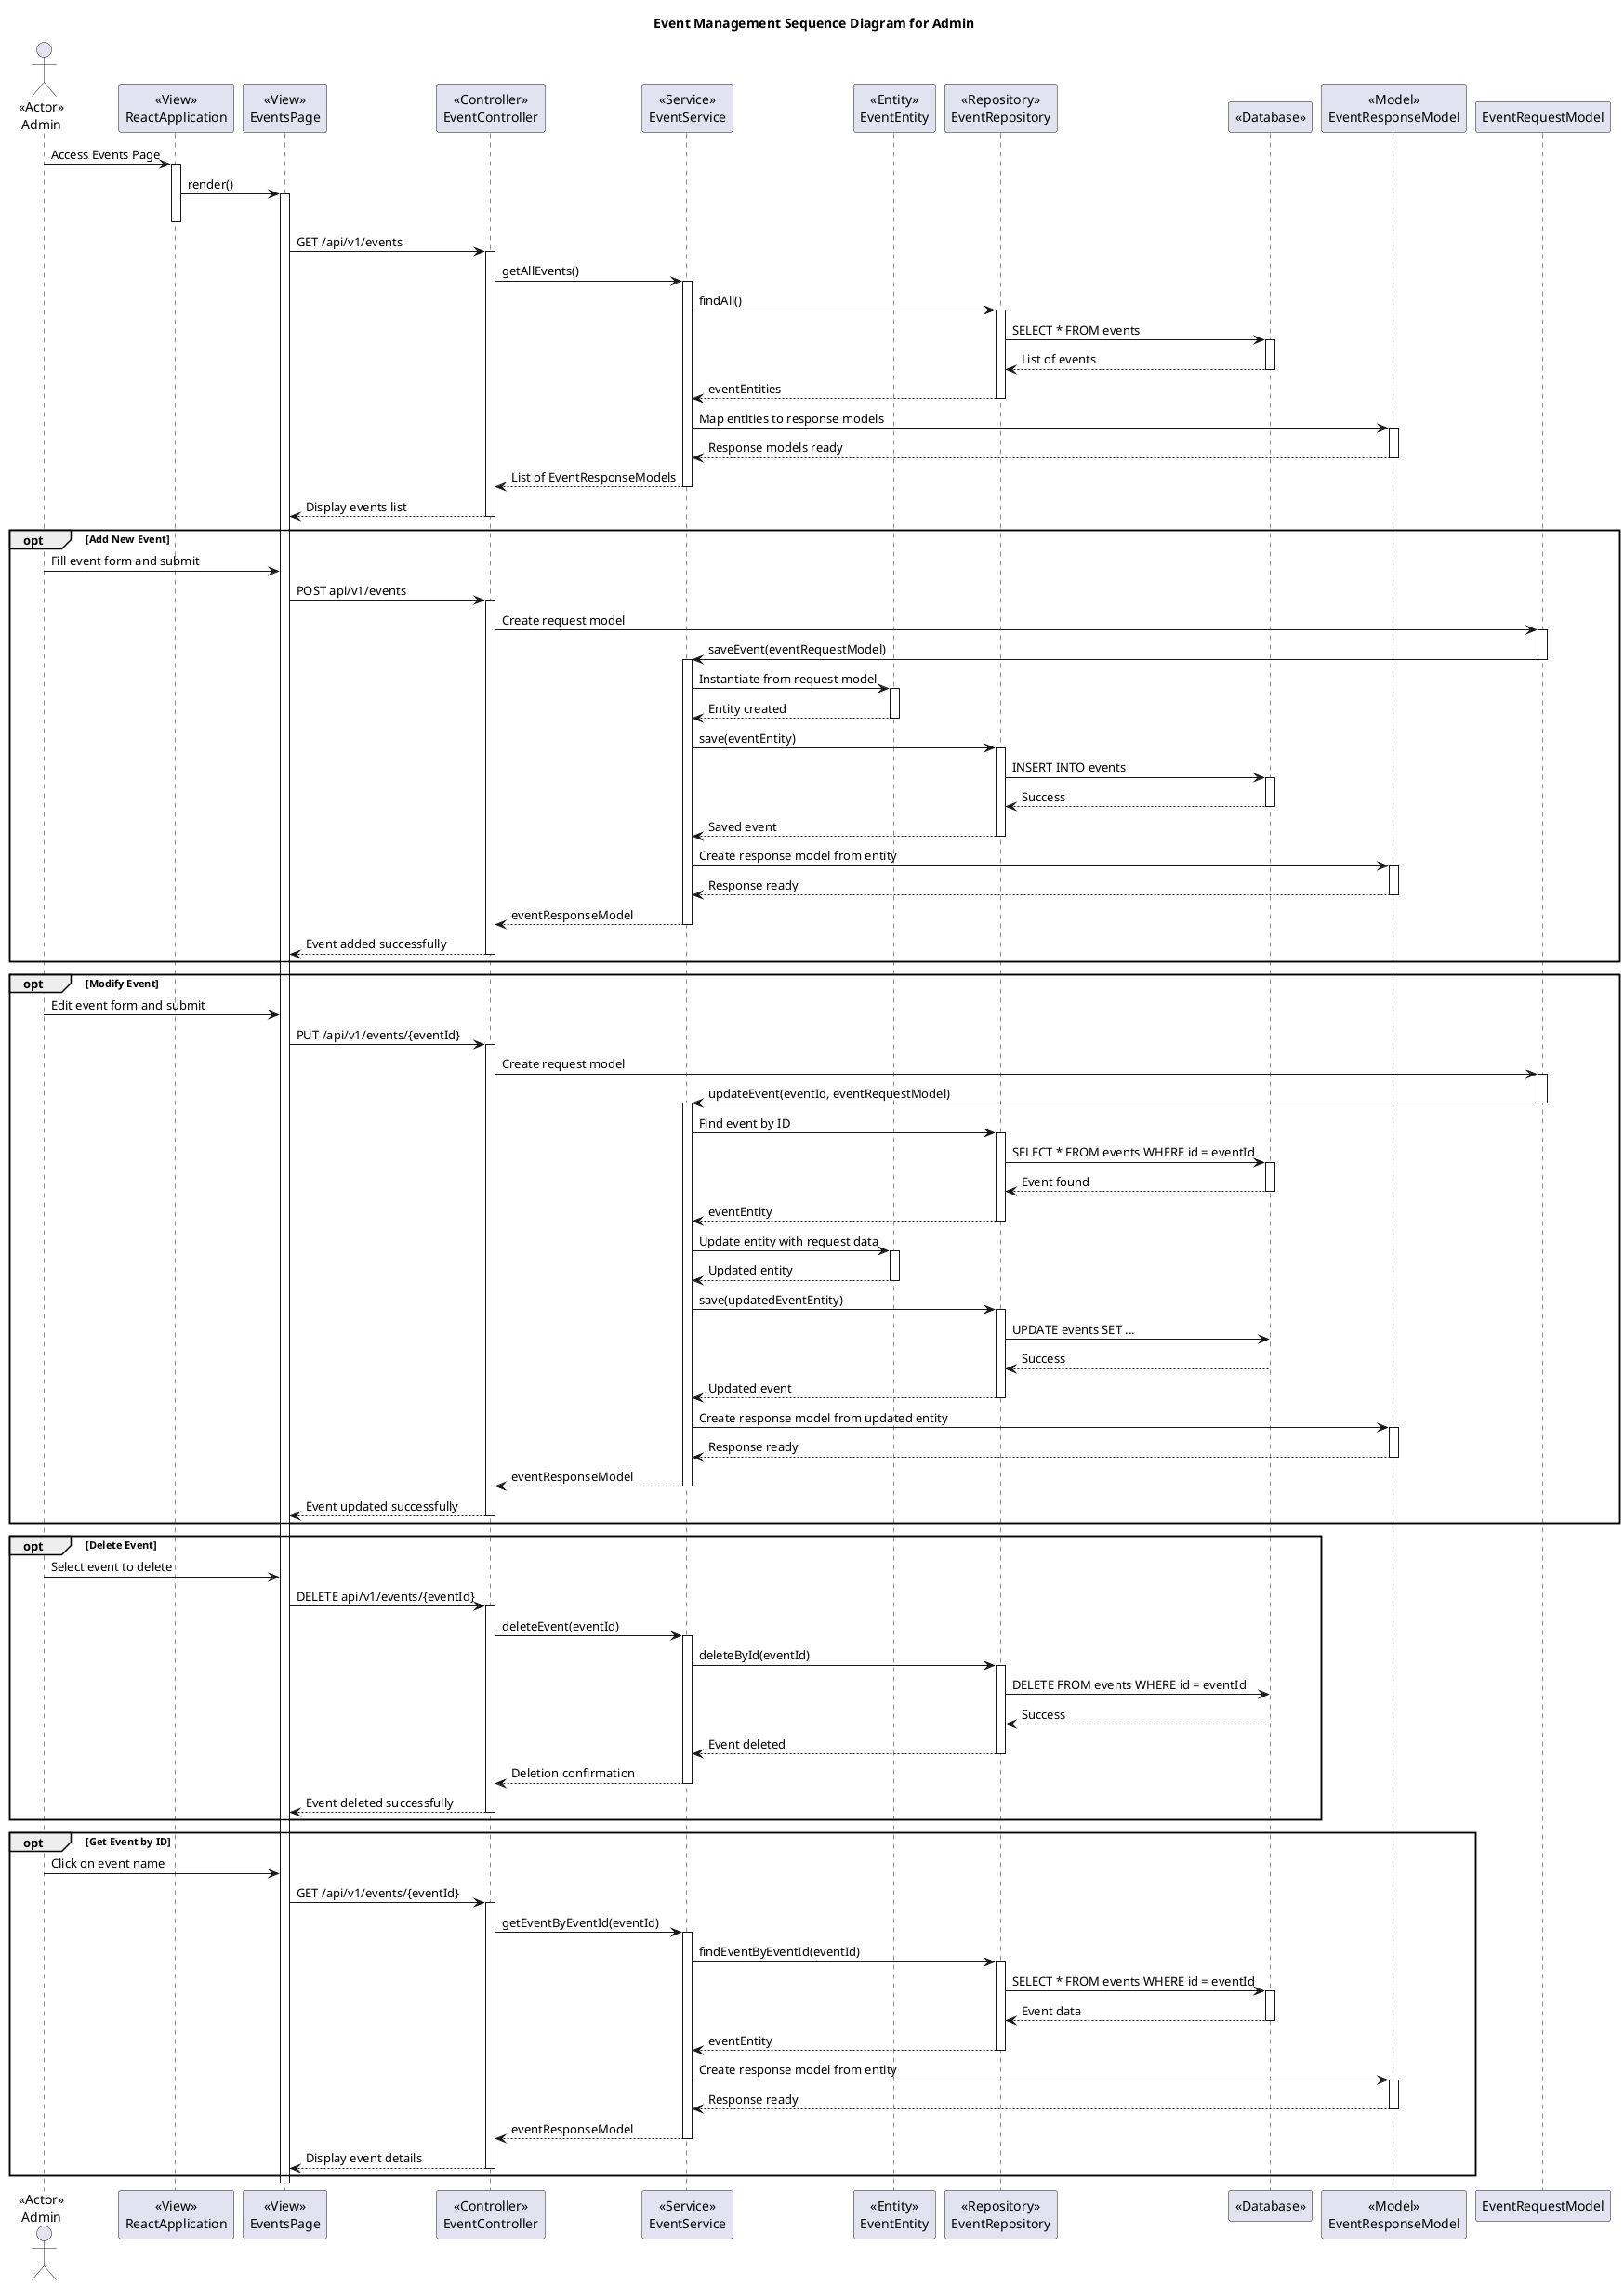 @startuml
title Event Management Sequence Diagram for Admin

actor Admin as "<<Actor>>\nAdmin"

participant ReactApplication as "<<View>>\nReactApplication"
participant EventsPage as "<<View>>\nEventsPage"
participant EventController as "<<Controller>>\nEventController"
participant EventService as "<<Service>>\nEventService"
participant EventEntity as "<<Entity>>\nEventEntity"
participant EventRepository as "<<Repository>>\nEventRepository"
participant Database as "<<Database>>"
participant EventResponseModel as "<<Model>>\nEventResponseModel"

Admin -> ReactApplication : Access Events Page
activate ReactApplication

ReactApplication -> EventsPage : render()
activate EventsPage
deactivate ReactApplication

EventsPage -> EventController : GET /api/v1/events
activate EventController

EventController -> EventService : getAllEvents()
activate EventService

EventService -> EventRepository : findAll()
activate EventRepository

EventRepository -> Database : SELECT * FROM events
activate Database
Database --> EventRepository : List of events
deactivate Database

EventRepository --> EventService : eventEntities
deactivate EventRepository

EventService -> EventResponseModel : Map entities to response models
activate EventResponseModel
EventResponseModel --> EventService : Response models ready
deactivate EventResponseModel

EventService --> EventController : List of EventResponseModels
deactivate EventService

EventController --> EventsPage : Display events list
deactivate EventController

opt Add New Event
    Admin -> EventsPage : Fill event form and submit
    EventsPage -> EventController : POST api/v1/events
    activate EventController

    EventController -> EventRequestModel : Create request model
    activate EventRequestModel
    EventRequestModel -> EventService : saveEvent(eventRequestModel)
    deactivate EventRequestModel
    activate EventService

    EventService -> EventEntity : Instantiate from request model
    activate EventEntity
    EventEntity --> EventService : Entity created
    deactivate EventEntity

    EventService -> EventRepository : save(eventEntity)
    activate EventRepository
    EventRepository -> Database : INSERT INTO events
    activate Database
    Database --> EventRepository : Success
    deactivate Database
    EventRepository --> EventService : Saved event
    deactivate EventRepository

    EventService -> EventResponseModel : Create response model from entity
    activate EventResponseModel
    EventResponseModel --> EventService : Response ready
    deactivate EventResponseModel

    EventService --> EventController : eventResponseModel
    deactivate EventService
    EventController --> EventsPage : Event added successfully
    deactivate EventController
end

opt Modify Event
    Admin -> EventsPage : Edit event form and submit
    EventsPage -> EventController : PUT /api/v1/events/{eventId}
    activate EventController

    EventController -> EventRequestModel : Create request model
    activate EventRequestModel
    EventRequestModel -> EventService : updateEvent(eventId, eventRequestModel)
    deactivate EventRequestModel
    activate EventService

    EventService -> EventRepository : Find event by ID
    activate EventRepository
    EventRepository -> Database : SELECT * FROM events WHERE id = eventId
    activate Database
    Database --> EventRepository : Event found
    deactivate Database
    EventRepository --> EventService : eventEntity
    deactivate EventRepository

    EventService -> EventEntity : Update entity with request data
    activate EventEntity
    EventEntity --> EventService : Updated entity
    deactivate EventEntity

    EventService -> EventRepository : save(updatedEventEntity)
    activate EventRepository
    EventRepository -> Database : UPDATE events SET ...
    Database --> EventRepository : Success
    deactivate Database
    EventRepository --> EventService : Updated event
    deactivate EventRepository

    EventService -> EventResponseModel : Create response model from updated entity
    activate EventResponseModel
    EventResponseModel --> EventService : Response ready
    deactivate EventResponseModel

    EventService --> EventController : eventResponseModel
    deactivate EventService
    EventController --> EventsPage : Event updated successfully
    deactivate EventController
end

opt Delete Event
    Admin -> EventsPage : Select event to delete
    EventsPage -> EventController : DELETE api/v1/events/{eventId}
    activate EventController

    EventController -> EventService : deleteEvent(eventId)
    activate EventService
    EventService -> EventRepository : deleteById(eventId)
    activate EventRepository
    EventRepository -> Database : DELETE FROM events WHERE id = eventId
    Database --> EventRepository : Success
    deactivate Database
    EventRepository --> EventService : Event deleted
    deactivate EventRepository

    EventService --> EventController : Deletion confirmation
    deactivate EventService
    EventController --> EventsPage : Event deleted successfully
    deactivate EventController
end

opt Get Event by ID
    Admin -> EventsPage : Click on event name
    EventsPage -> EventController : GET /api/v1/events/{eventId}
    activate EventController

    EventController -> EventService : getEventByEventId(eventId)
    activate EventService

    EventService -> EventRepository : findEventByEventId(eventId)
    activate EventRepository
    EventRepository -> Database : SELECT * FROM events WHERE id = eventId
    activate Database
    Database --> EventRepository : Event data
    deactivate Database
    EventRepository --> EventService : eventEntity
    deactivate EventRepository

    EventService -> EventResponseModel : Create response model from entity
    activate EventResponseModel
    EventResponseModel --> EventService : Response ready
    deactivate EventResponseModel

    EventService --> EventController : eventResponseModel
    deactivate EventService
    EventController --> EventsPage : Display event details
    deactivate EventController
end

@enduml
